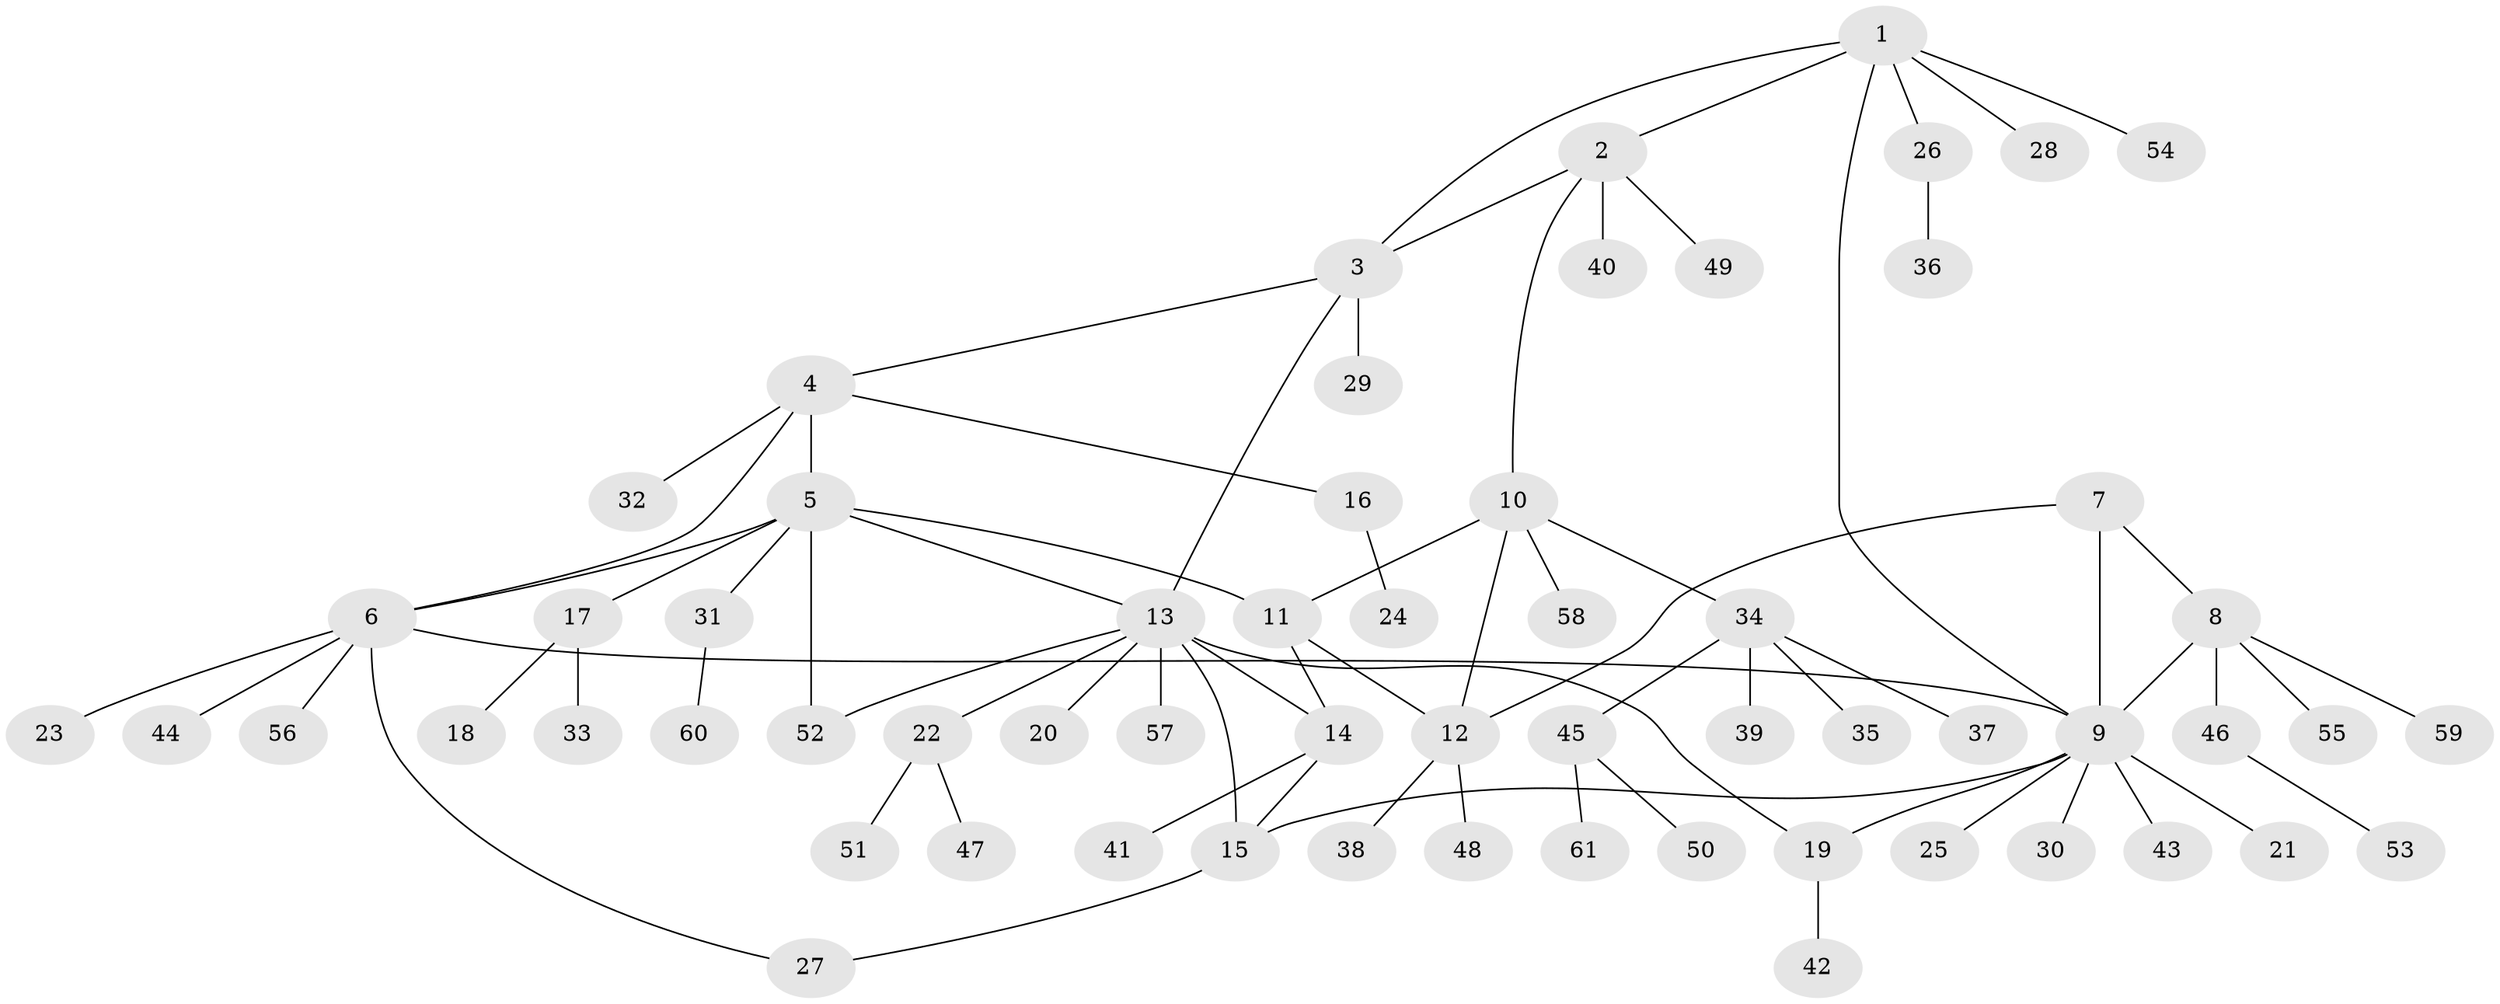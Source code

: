 // coarse degree distribution, {5: 0.024390243902439025, 4: 0.12195121951219512, 3: 0.0975609756097561, 11: 0.024390243902439025, 9: 0.024390243902439025, 6: 0.024390243902439025, 10: 0.024390243902439025, 1: 0.5609756097560976, 2: 0.0975609756097561}
// Generated by graph-tools (version 1.1) at 2025/42/03/06/25 10:42:12]
// undirected, 61 vertices, 74 edges
graph export_dot {
graph [start="1"]
  node [color=gray90,style=filled];
  1;
  2;
  3;
  4;
  5;
  6;
  7;
  8;
  9;
  10;
  11;
  12;
  13;
  14;
  15;
  16;
  17;
  18;
  19;
  20;
  21;
  22;
  23;
  24;
  25;
  26;
  27;
  28;
  29;
  30;
  31;
  32;
  33;
  34;
  35;
  36;
  37;
  38;
  39;
  40;
  41;
  42;
  43;
  44;
  45;
  46;
  47;
  48;
  49;
  50;
  51;
  52;
  53;
  54;
  55;
  56;
  57;
  58;
  59;
  60;
  61;
  1 -- 2;
  1 -- 3;
  1 -- 9;
  1 -- 26;
  1 -- 28;
  1 -- 54;
  2 -- 3;
  2 -- 10;
  2 -- 40;
  2 -- 49;
  3 -- 4;
  3 -- 13;
  3 -- 29;
  4 -- 5;
  4 -- 6;
  4 -- 16;
  4 -- 32;
  5 -- 6;
  5 -- 11;
  5 -- 13;
  5 -- 17;
  5 -- 31;
  5 -- 52;
  6 -- 9;
  6 -- 23;
  6 -- 27;
  6 -- 44;
  6 -- 56;
  7 -- 8;
  7 -- 9;
  7 -- 12;
  8 -- 9;
  8 -- 46;
  8 -- 55;
  8 -- 59;
  9 -- 15;
  9 -- 19;
  9 -- 21;
  9 -- 25;
  9 -- 30;
  9 -- 43;
  10 -- 11;
  10 -- 12;
  10 -- 34;
  10 -- 58;
  11 -- 12;
  11 -- 14;
  12 -- 38;
  12 -- 48;
  13 -- 14;
  13 -- 15;
  13 -- 19;
  13 -- 20;
  13 -- 22;
  13 -- 52;
  13 -- 57;
  14 -- 15;
  14 -- 41;
  15 -- 27;
  16 -- 24;
  17 -- 18;
  17 -- 33;
  19 -- 42;
  22 -- 47;
  22 -- 51;
  26 -- 36;
  31 -- 60;
  34 -- 35;
  34 -- 37;
  34 -- 39;
  34 -- 45;
  45 -- 50;
  45 -- 61;
  46 -- 53;
}
